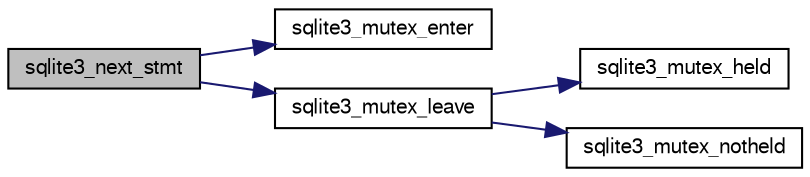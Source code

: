 digraph "sqlite3_next_stmt"
{
  edge [fontname="FreeSans",fontsize="10",labelfontname="FreeSans",labelfontsize="10"];
  node [fontname="FreeSans",fontsize="10",shape=record];
  rankdir="LR";
  Node352039 [label="sqlite3_next_stmt",height=0.2,width=0.4,color="black", fillcolor="grey75", style="filled", fontcolor="black"];
  Node352039 -> Node352040 [color="midnightblue",fontsize="10",style="solid",fontname="FreeSans"];
  Node352040 [label="sqlite3_mutex_enter",height=0.2,width=0.4,color="black", fillcolor="white", style="filled",URL="$sqlite3_8c.html#a1c12cde690bd89f104de5cbad12a6bf5"];
  Node352039 -> Node352041 [color="midnightblue",fontsize="10",style="solid",fontname="FreeSans"];
  Node352041 [label="sqlite3_mutex_leave",height=0.2,width=0.4,color="black", fillcolor="white", style="filled",URL="$sqlite3_8c.html#a5838d235601dbd3c1fa993555c6bcc93"];
  Node352041 -> Node352042 [color="midnightblue",fontsize="10",style="solid",fontname="FreeSans"];
  Node352042 [label="sqlite3_mutex_held",height=0.2,width=0.4,color="black", fillcolor="white", style="filled",URL="$sqlite3_8c.html#acf77da68932b6bc163c5e68547ecc3e7"];
  Node352041 -> Node352043 [color="midnightblue",fontsize="10",style="solid",fontname="FreeSans"];
  Node352043 [label="sqlite3_mutex_notheld",height=0.2,width=0.4,color="black", fillcolor="white", style="filled",URL="$sqlite3_8c.html#a83967c837c1c000d3b5adcfaa688f5dc"];
}
